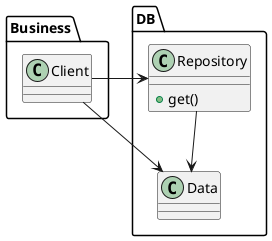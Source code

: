 @startuml
package Business {
  class Client
}

package DB {
  class Repository {
    + get()
  }
  class Data
}

Client -> Repository
Client -> Data
Repository --> Data
@enduml
